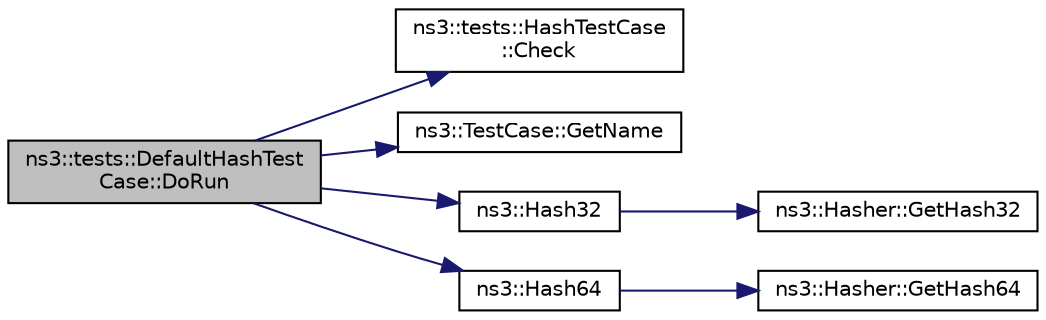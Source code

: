 digraph "ns3::tests::DefaultHashTestCase::DoRun"
{
 // LATEX_PDF_SIZE
  edge [fontname="Helvetica",fontsize="10",labelfontname="Helvetica",labelfontsize="10"];
  node [fontname="Helvetica",fontsize="10",shape=record];
  rankdir="LR";
  Node1 [label="ns3::tests::DefaultHashTest\lCase::DoRun",height=0.2,width=0.4,color="black", fillcolor="grey75", style="filled", fontcolor="black",tooltip="Implementation to actually run this TestCase."];
  Node1 -> Node2 [color="midnightblue",fontsize="10",style="solid",fontname="Helvetica"];
  Node2 [label="ns3::tests::HashTestCase\l::Check",height=0.2,width=0.4,color="black", fillcolor="white", style="filled",URL="$classns3_1_1tests_1_1_hash_test_case.html#affa1ef9dba875486a30c6f8723a22d61",tooltip="Check function."];
  Node1 -> Node3 [color="midnightblue",fontsize="10",style="solid",fontname="Helvetica"];
  Node3 [label="ns3::TestCase::GetName",height=0.2,width=0.4,color="black", fillcolor="white", style="filled",URL="$classns3_1_1_test_case.html#ae3b2b294f9104f53e66e5c27d34a5a98",tooltip=" "];
  Node1 -> Node4 [color="midnightblue",fontsize="10",style="solid",fontname="Helvetica"];
  Node4 [label="ns3::Hash32",height=0.2,width=0.4,color="black", fillcolor="white", style="filled",URL="$group__hash.html#ga0e5d678e6539711ec539868398a0a505",tooltip="Compute 32-bit hash of a byte buffer, using the default hash function."];
  Node4 -> Node5 [color="midnightblue",fontsize="10",style="solid",fontname="Helvetica"];
  Node5 [label="ns3::Hasher::GetHash32",height=0.2,width=0.4,color="black", fillcolor="white", style="filled",URL="$classns3_1_1_hasher.html#a3d194d6c66ea950b9a89d3465f913012",tooltip="Compute 32-bit hash of a byte buffer."];
  Node1 -> Node6 [color="midnightblue",fontsize="10",style="solid",fontname="Helvetica"];
  Node6 [label="ns3::Hash64",height=0.2,width=0.4,color="black", fillcolor="white", style="filled",URL="$group__hash.html#ga07f767b0e89554f09528bfe828a55649",tooltip="Compute 64-bit hash of a byte buffer, using the default hash function."];
  Node6 -> Node7 [color="midnightblue",fontsize="10",style="solid",fontname="Helvetica"];
  Node7 [label="ns3::Hasher::GetHash64",height=0.2,width=0.4,color="black", fillcolor="white", style="filled",URL="$classns3_1_1_hasher.html#a45f2b962235b67a23f34bce8d4752327",tooltip="Compute 64-bit hash of a byte buffer."];
}
